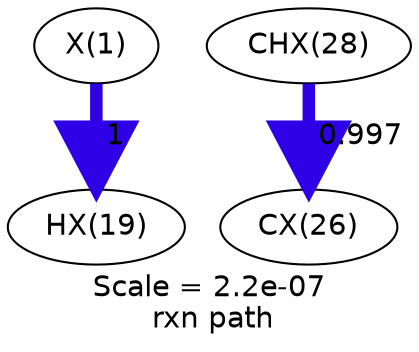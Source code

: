 digraph reaction_paths {
center=1;
s20 -> s21[fontname="Helvetica", style="setlinewidth(6)", arrowsize=3, color="0.7, 1.5, 0.9"
, label=" 1"];
s30 -> s28[fontname="Helvetica", style="setlinewidth(6)", arrowsize=3, color="0.7, 1.5, 0.9"
, label=" 0.997"];
s20 [ fontname="Helvetica", label="X(1)"];
s21 [ fontname="Helvetica", label="HX(19)"];
s28 [ fontname="Helvetica", label="CX(26)"];
s30 [ fontname="Helvetica", label="CHX(28)"];
 label = "Scale = 2.2e-07\l rxn path";
 fontname = "Helvetica";
}
